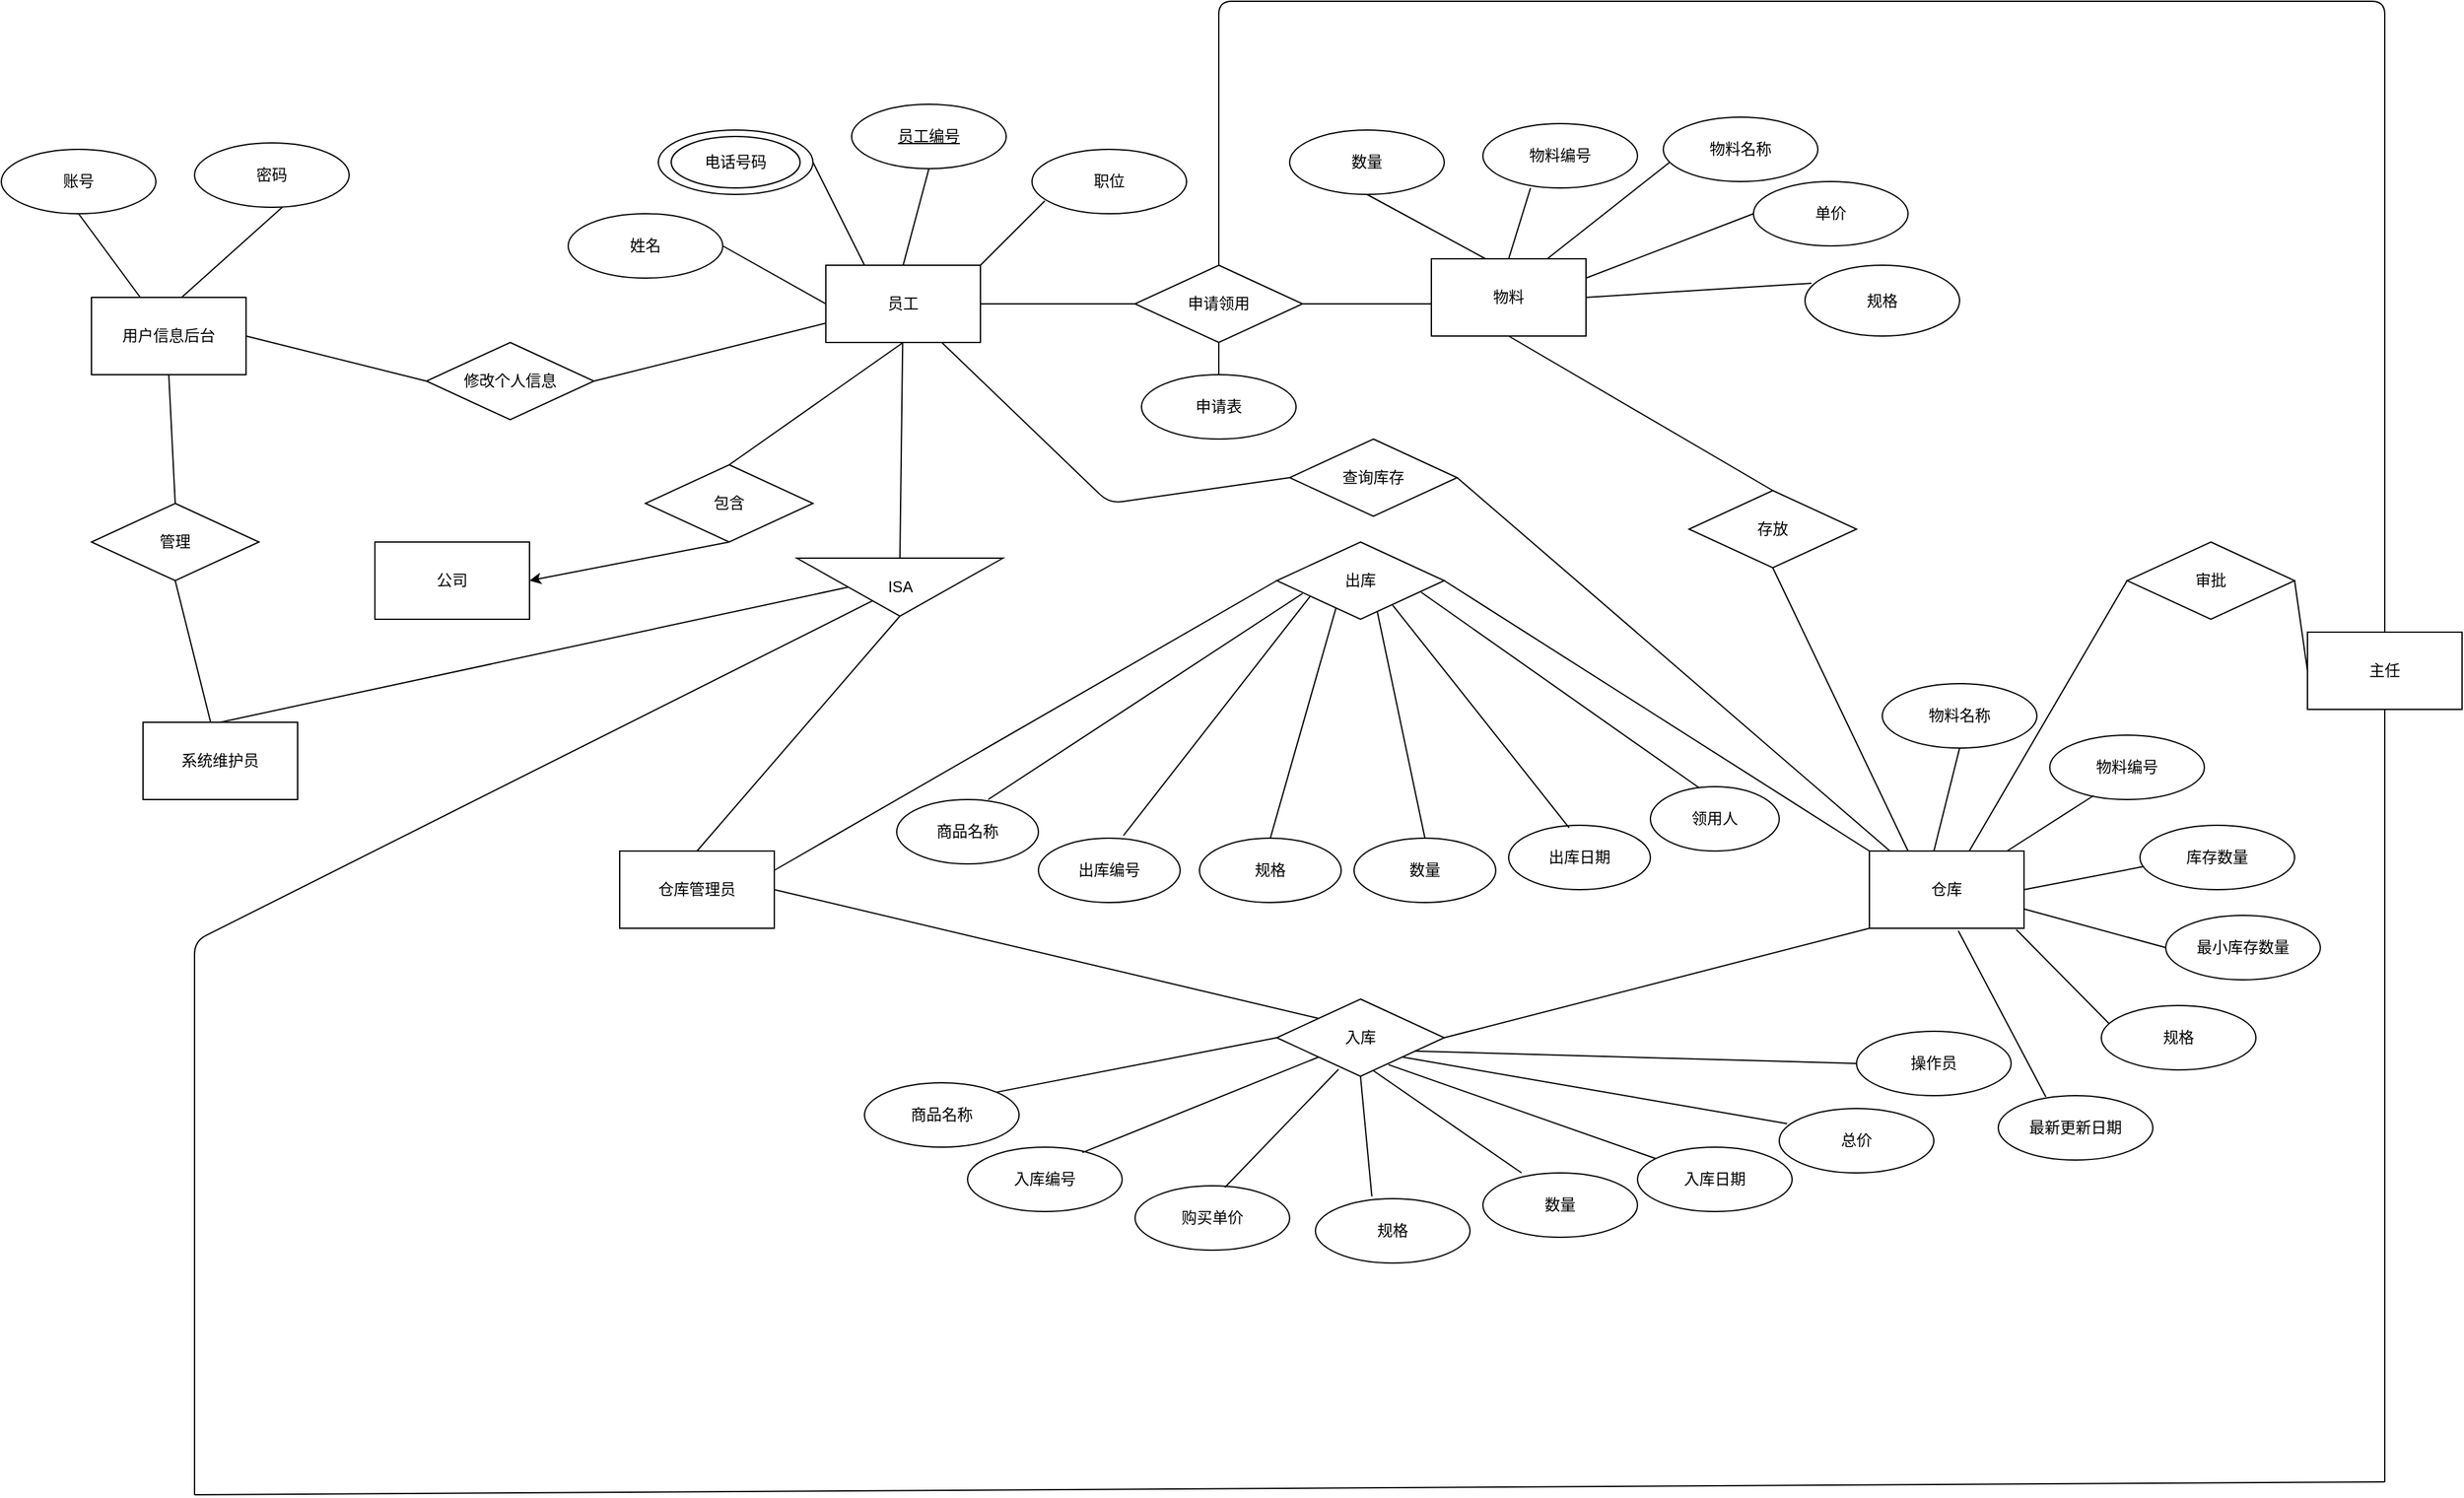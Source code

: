 <mxfile version="14.4.8" type="github"><diagram id="7QiJYxN_wW3tpjpvBsrL" name="Page-1"><mxGraphModel dx="2694" dy="752" grid="1" gridSize="10" guides="1" tooltips="1" connect="1" arrows="1" fold="1" page="0" pageScale="1" pageWidth="3300" pageHeight="4681" math="0" shadow="0"><root><mxCell id="0"/><mxCell id="1" parent="0"/><mxCell id="o8ijFrv-etMoGQlMxE8c-1" value="物料" style="rounded=0;whiteSpace=wrap;html=1;" parent="1" vertex="1"><mxGeometry x="-30" y="300" width="120" height="60" as="geometry"/></mxCell><mxCell id="FmjRnSezdj2sr65Cq_tM-1" value="" style="endArrow=none;html=1;exitX=0.5;exitY=0;exitDx=0;exitDy=0;entryX=0.308;entryY=1;entryDx=0;entryDy=0;entryPerimeter=0;" edge="1" parent="1" source="o8ijFrv-etMoGQlMxE8c-1" target="FmjRnSezdj2sr65Cq_tM-2"><mxGeometry width="50" height="50" relative="1" as="geometry"><mxPoint x="-20" y="280" as="sourcePoint"/><mxPoint x="160" y="290" as="targetPoint"/></mxGeometry></mxCell><mxCell id="FmjRnSezdj2sr65Cq_tM-2" value="物料编号" style="ellipse;whiteSpace=wrap;html=1;" vertex="1" parent="1"><mxGeometry x="10" y="195" width="120" height="50" as="geometry"/></mxCell><mxCell id="FmjRnSezdj2sr65Cq_tM-3" value="" style="endArrow=none;html=1;exitX=0.75;exitY=0;exitDx=0;exitDy=0;entryX=0.042;entryY=0.7;entryDx=0;entryDy=0;entryPerimeter=0;" edge="1" parent="1" source="o8ijFrv-etMoGQlMxE8c-1" target="FmjRnSezdj2sr65Cq_tM-4"><mxGeometry width="50" height="50" relative="1" as="geometry"><mxPoint x="120" y="420" as="sourcePoint"/><mxPoint x="150" y="360" as="targetPoint"/></mxGeometry></mxCell><mxCell id="FmjRnSezdj2sr65Cq_tM-4" value="物料名称" style="ellipse;whiteSpace=wrap;html=1;" vertex="1" parent="1"><mxGeometry x="150" y="190" width="120" height="50" as="geometry"/></mxCell><mxCell id="FmjRnSezdj2sr65Cq_tM-6" value="单价" style="ellipse;whiteSpace=wrap;html=1;" vertex="1" parent="1"><mxGeometry x="220" y="240" width="120" height="50" as="geometry"/></mxCell><mxCell id="FmjRnSezdj2sr65Cq_tM-7" value="" style="endArrow=none;html=1;exitX=1;exitY=0.25;exitDx=0;exitDy=0;entryX=0;entryY=0.5;entryDx=0;entryDy=0;" edge="1" parent="1" source="o8ijFrv-etMoGQlMxE8c-1" target="FmjRnSezdj2sr65Cq_tM-6"><mxGeometry width="50" height="50" relative="1" as="geometry"><mxPoint x="80" y="450" as="sourcePoint"/><mxPoint x="140" y="440" as="targetPoint"/></mxGeometry></mxCell><mxCell id="FmjRnSezdj2sr65Cq_tM-8" value="规格" style="ellipse;whiteSpace=wrap;html=1;" vertex="1" parent="1"><mxGeometry x="260" y="305" width="120" height="55" as="geometry"/></mxCell><mxCell id="FmjRnSezdj2sr65Cq_tM-9" value="" style="endArrow=none;html=1;exitX=1;exitY=0.5;exitDx=0;exitDy=0;entryX=0.042;entryY=0.255;entryDx=0;entryDy=0;entryPerimeter=0;" edge="1" parent="1" source="o8ijFrv-etMoGQlMxE8c-1" target="FmjRnSezdj2sr65Cq_tM-8"><mxGeometry width="50" height="50" relative="1" as="geometry"><mxPoint y="520" as="sourcePoint"/><mxPoint x="140" y="510" as="targetPoint"/></mxGeometry></mxCell><mxCell id="FmjRnSezdj2sr65Cq_tM-10" value="数量" style="ellipse;whiteSpace=wrap;html=1;" vertex="1" parent="1"><mxGeometry x="-140" y="200" width="120" height="50" as="geometry"/></mxCell><mxCell id="FmjRnSezdj2sr65Cq_tM-11" value="" style="endArrow=none;html=1;exitX=0.35;exitY=0;exitDx=0;exitDy=0;exitPerimeter=0;" edge="1" parent="1" source="o8ijFrv-etMoGQlMxE8c-1"><mxGeometry width="50" height="50" relative="1" as="geometry"><mxPoint x="70" y="290" as="sourcePoint"/><mxPoint x="-80" y="250" as="targetPoint"/></mxGeometry></mxCell><mxCell id="FmjRnSezdj2sr65Cq_tM-12" value="员工" style="rounded=0;whiteSpace=wrap;html=1;" vertex="1" parent="1"><mxGeometry x="-500" y="305" width="120" height="60" as="geometry"/></mxCell><mxCell id="FmjRnSezdj2sr65Cq_tM-13" value="申请领用" style="rhombus;whiteSpace=wrap;html=1;" vertex="1" parent="1"><mxGeometry x="-260" y="305" width="130" height="60" as="geometry"/></mxCell><mxCell id="FmjRnSezdj2sr65Cq_tM-14" value="" style="endArrow=none;html=1;entryX=0;entryY=0.5;entryDx=0;entryDy=0;" edge="1" parent="1" target="FmjRnSezdj2sr65Cq_tM-13"><mxGeometry width="50" height="50" relative="1" as="geometry"><mxPoint x="-380" y="335" as="sourcePoint"/><mxPoint x="-320" y="365" as="targetPoint"/></mxGeometry></mxCell><mxCell id="FmjRnSezdj2sr65Cq_tM-16" value="" style="ellipse;whiteSpace=wrap;html=1;" vertex="1" parent="1"><mxGeometry x="-630" y="200" width="120" height="50" as="geometry"/></mxCell><mxCell id="FmjRnSezdj2sr65Cq_tM-19" value="姓名" style="ellipse;whiteSpace=wrap;html=1;" vertex="1" parent="1"><mxGeometry x="-700" y="265" width="120" height="50" as="geometry"/></mxCell><mxCell id="FmjRnSezdj2sr65Cq_tM-20" value="职位" style="ellipse;whiteSpace=wrap;html=1;" vertex="1" parent="1"><mxGeometry x="-340" y="215" width="120" height="50" as="geometry"/></mxCell><mxCell id="FmjRnSezdj2sr65Cq_tM-21" value="&lt;u&gt;员工编号&lt;/u&gt;" style="ellipse;whiteSpace=wrap;html=1;" vertex="1" parent="1"><mxGeometry x="-480" y="180" width="120" height="50" as="geometry"/></mxCell><mxCell id="FmjRnSezdj2sr65Cq_tM-23" value="电话号码" style="ellipse;whiteSpace=wrap;html=1;" vertex="1" parent="1"><mxGeometry x="-620" y="205" width="100" height="40" as="geometry"/></mxCell><mxCell id="FmjRnSezdj2sr65Cq_tM-24" value="" style="endArrow=none;html=1;entryX=0.5;entryY=1;entryDx=0;entryDy=0;exitX=0.5;exitY=0;exitDx=0;exitDy=0;" edge="1" parent="1" source="FmjRnSezdj2sr65Cq_tM-12" target="FmjRnSezdj2sr65Cq_tM-21"><mxGeometry width="50" height="50" relative="1" as="geometry"><mxPoint x="-500" y="315" as="sourcePoint"/><mxPoint x="-450" y="265" as="targetPoint"/></mxGeometry></mxCell><mxCell id="FmjRnSezdj2sr65Cq_tM-26" value="" style="endArrow=none;html=1;entryX=1;entryY=0.5;entryDx=0;entryDy=0;exitX=0.25;exitY=0;exitDx=0;exitDy=0;" edge="1" parent="1" source="FmjRnSezdj2sr65Cq_tM-12" target="FmjRnSezdj2sr65Cq_tM-16"><mxGeometry width="50" height="50" relative="1" as="geometry"><mxPoint x="-470" y="300" as="sourcePoint"/><mxPoint x="-440" y="445" as="targetPoint"/></mxGeometry></mxCell><mxCell id="FmjRnSezdj2sr65Cq_tM-28" value="" style="endArrow=none;html=1;entryX=1;entryY=0.5;entryDx=0;entryDy=0;exitX=0;exitY=0.5;exitDx=0;exitDy=0;" edge="1" parent="1" source="FmjRnSezdj2sr65Cq_tM-12" target="FmjRnSezdj2sr65Cq_tM-19"><mxGeometry width="50" height="50" relative="1" as="geometry"><mxPoint x="-580" y="535" as="sourcePoint"/><mxPoint x="-530" y="485" as="targetPoint"/></mxGeometry></mxCell><mxCell id="FmjRnSezdj2sr65Cq_tM-29" value="" style="endArrow=none;html=1;" edge="1" parent="1"><mxGeometry width="50" height="50" relative="1" as="geometry"><mxPoint x="-380" y="305" as="sourcePoint"/><mxPoint x="-330" y="255" as="targetPoint"/></mxGeometry></mxCell><mxCell id="FmjRnSezdj2sr65Cq_tM-30" value="" style="endArrow=none;html=1;exitX=1;exitY=0.5;exitDx=0;exitDy=0;" edge="1" parent="1" source="FmjRnSezdj2sr65Cq_tM-13"><mxGeometry width="50" height="50" relative="1" as="geometry"><mxPoint x="-150" y="335" as="sourcePoint"/><mxPoint x="-30" y="335" as="targetPoint"/></mxGeometry></mxCell><mxCell id="FmjRnSezdj2sr65Cq_tM-32" value="仓库" style="rounded=0;whiteSpace=wrap;html=1;" vertex="1" parent="1"><mxGeometry x="310" y="760" width="120" height="60" as="geometry"/></mxCell><mxCell id="FmjRnSezdj2sr65Cq_tM-33" value="入库" style="rhombus;whiteSpace=wrap;html=1;" vertex="1" parent="1"><mxGeometry x="-150" y="875" width="130" height="60" as="geometry"/></mxCell><mxCell id="FmjRnSezdj2sr65Cq_tM-34" value="出库" style="rhombus;whiteSpace=wrap;html=1;" vertex="1" parent="1"><mxGeometry x="-150" y="520" width="130" height="60" as="geometry"/></mxCell><mxCell id="FmjRnSezdj2sr65Cq_tM-35" value="物料编号" style="ellipse;whiteSpace=wrap;html=1;" vertex="1" parent="1"><mxGeometry x="450" y="670" width="120" height="50" as="geometry"/></mxCell><mxCell id="FmjRnSezdj2sr65Cq_tM-36" value="库存数量" style="ellipse;whiteSpace=wrap;html=1;" vertex="1" parent="1"><mxGeometry x="520" y="740" width="120" height="50" as="geometry"/></mxCell><mxCell id="FmjRnSezdj2sr65Cq_tM-37" value="规格" style="ellipse;whiteSpace=wrap;html=1;" vertex="1" parent="1"><mxGeometry x="490" y="880" width="120" height="50" as="geometry"/></mxCell><mxCell id="FmjRnSezdj2sr65Cq_tM-39" value="最新更新日期" style="ellipse;whiteSpace=wrap;html=1;" vertex="1" parent="1"><mxGeometry x="410" y="950" width="120" height="50" as="geometry"/></mxCell><mxCell id="FmjRnSezdj2sr65Cq_tM-40" value="物料名称" style="ellipse;whiteSpace=wrap;html=1;" vertex="1" parent="1"><mxGeometry x="320" y="630" width="120" height="50" as="geometry"/></mxCell><mxCell id="FmjRnSezdj2sr65Cq_tM-41" value="最小库存数量" style="ellipse;whiteSpace=wrap;html=1;" vertex="1" parent="1"><mxGeometry x="540" y="810" width="120" height="50" as="geometry"/></mxCell><mxCell id="FmjRnSezdj2sr65Cq_tM-42" value="" style="endArrow=none;html=1;entryX=0.5;entryY=1;entryDx=0;entryDy=0;exitX=0.417;exitY=0;exitDx=0;exitDy=0;exitPerimeter=0;" edge="1" parent="1" source="FmjRnSezdj2sr65Cq_tM-32" target="FmjRnSezdj2sr65Cq_tM-40"><mxGeometry width="50" height="50" relative="1" as="geometry"><mxPoint x="350" y="750" as="sourcePoint"/><mxPoint x="400" y="700" as="targetPoint"/></mxGeometry></mxCell><mxCell id="FmjRnSezdj2sr65Cq_tM-43" value="" style="endArrow=none;html=1;entryX=0.283;entryY=0.94;entryDx=0;entryDy=0;entryPerimeter=0;" edge="1" parent="1" source="FmjRnSezdj2sr65Cq_tM-32" target="FmjRnSezdj2sr65Cq_tM-35"><mxGeometry width="50" height="50" relative="1" as="geometry"><mxPoint x="440" y="780" as="sourcePoint"/><mxPoint x="483" y="710" as="targetPoint"/></mxGeometry></mxCell><mxCell id="FmjRnSezdj2sr65Cq_tM-44" value="" style="endArrow=none;html=1;entryX=0.025;entryY=0.64;entryDx=0;entryDy=0;entryPerimeter=0;exitX=1;exitY=0.5;exitDx=0;exitDy=0;" edge="1" parent="1" source="FmjRnSezdj2sr65Cq_tM-32" target="FmjRnSezdj2sr65Cq_tM-36"><mxGeometry width="50" height="50" relative="1" as="geometry"><mxPoint x="470" y="830" as="sourcePoint"/><mxPoint x="520" y="780" as="targetPoint"/></mxGeometry></mxCell><mxCell id="FmjRnSezdj2sr65Cq_tM-45" value="" style="endArrow=none;html=1;entryX=0;entryY=0.5;entryDx=0;entryDy=0;exitX=1;exitY=0.75;exitDx=0;exitDy=0;" edge="1" parent="1" source="FmjRnSezdj2sr65Cq_tM-32" target="FmjRnSezdj2sr65Cq_tM-41"><mxGeometry width="50" height="50" relative="1" as="geometry"><mxPoint x="500" y="860" as="sourcePoint"/><mxPoint x="550" y="810" as="targetPoint"/></mxGeometry></mxCell><mxCell id="FmjRnSezdj2sr65Cq_tM-46" value="" style="endArrow=none;html=1;entryX=0.05;entryY=0.28;entryDx=0;entryDy=0;entryPerimeter=0;exitX=0.95;exitY=1.017;exitDx=0;exitDy=0;exitPerimeter=0;" edge="1" parent="1" source="FmjRnSezdj2sr65Cq_tM-32" target="FmjRnSezdj2sr65Cq_tM-37"><mxGeometry width="50" height="50" relative="1" as="geometry"><mxPoint x="400" y="920" as="sourcePoint"/><mxPoint x="450" y="870" as="targetPoint"/></mxGeometry></mxCell><mxCell id="FmjRnSezdj2sr65Cq_tM-47" value="" style="endArrow=none;html=1;entryX=0.308;entryY=0.02;entryDx=0;entryDy=0;entryPerimeter=0;exitX=0.575;exitY=1.033;exitDx=0;exitDy=0;exitPerimeter=0;" edge="1" parent="1" source="FmjRnSezdj2sr65Cq_tM-32" target="FmjRnSezdj2sr65Cq_tM-39"><mxGeometry width="50" height="50" relative="1" as="geometry"><mxPoint x="390" y="950" as="sourcePoint"/><mxPoint x="440" y="900" as="targetPoint"/></mxGeometry></mxCell><mxCell id="FmjRnSezdj2sr65Cq_tM-48" value="" style="endArrow=none;html=1;entryX=0;entryY=1;entryDx=0;entryDy=0;exitX=1;exitY=0.5;exitDx=0;exitDy=0;" edge="1" parent="1" source="FmjRnSezdj2sr65Cq_tM-33" target="FmjRnSezdj2sr65Cq_tM-32"><mxGeometry width="50" height="50" relative="1" as="geometry"><mxPoint x="240" y="900" as="sourcePoint"/><mxPoint x="290" y="850" as="targetPoint"/></mxGeometry></mxCell><mxCell id="FmjRnSezdj2sr65Cq_tM-49" value="" style="endArrow=none;html=1;entryX=0;entryY=0;entryDx=0;entryDy=0;exitX=1;exitY=0.5;exitDx=0;exitDy=0;" edge="1" parent="1" source="FmjRnSezdj2sr65Cq_tM-34" target="FmjRnSezdj2sr65Cq_tM-32"><mxGeometry width="50" height="50" relative="1" as="geometry"><mxPoint x="230" y="810" as="sourcePoint"/><mxPoint x="280" y="760" as="targetPoint"/></mxGeometry></mxCell><mxCell id="FmjRnSezdj2sr65Cq_tM-50" value="商品名称" style="ellipse;whiteSpace=wrap;html=1;" vertex="1" parent="1"><mxGeometry x="-470" y="940" width="120" height="50" as="geometry"/></mxCell><mxCell id="FmjRnSezdj2sr65Cq_tM-51" value="规格" style="ellipse;whiteSpace=wrap;html=1;" vertex="1" parent="1"><mxGeometry x="-120" y="1030" width="120" height="50" as="geometry"/></mxCell><mxCell id="FmjRnSezdj2sr65Cq_tM-52" value="总价" style="ellipse;whiteSpace=wrap;html=1;" vertex="1" parent="1"><mxGeometry x="240" y="960" width="120" height="50" as="geometry"/></mxCell><mxCell id="FmjRnSezdj2sr65Cq_tM-53" value="数量" style="ellipse;whiteSpace=wrap;html=1;" vertex="1" parent="1"><mxGeometry x="10" y="1010" width="120" height="50" as="geometry"/></mxCell><mxCell id="FmjRnSezdj2sr65Cq_tM-54" value="操作员" style="ellipse;whiteSpace=wrap;html=1;" vertex="1" parent="1"><mxGeometry x="300" y="900" width="120" height="50" as="geometry"/></mxCell><mxCell id="FmjRnSezdj2sr65Cq_tM-56" value="入库编号" style="ellipse;whiteSpace=wrap;html=1;" vertex="1" parent="1"><mxGeometry x="-390" y="990" width="120" height="50" as="geometry"/></mxCell><mxCell id="FmjRnSezdj2sr65Cq_tM-57" value="购买单价" style="ellipse;whiteSpace=wrap;html=1;" vertex="1" parent="1"><mxGeometry x="-260" y="1020" width="120" height="50" as="geometry"/></mxCell><mxCell id="FmjRnSezdj2sr65Cq_tM-58" value="入库日期" style="ellipse;whiteSpace=wrap;html=1;" vertex="1" parent="1"><mxGeometry x="130" y="990" width="120" height="50" as="geometry"/></mxCell><mxCell id="FmjRnSezdj2sr65Cq_tM-59" value="" style="endArrow=none;html=1;entryX=0;entryY=0.5;entryDx=0;entryDy=0;exitX=1;exitY=0;exitDx=0;exitDy=0;" edge="1" parent="1" source="FmjRnSezdj2sr65Cq_tM-50" target="FmjRnSezdj2sr65Cq_tM-33"><mxGeometry width="50" height="50" relative="1" as="geometry"><mxPoint x="-300" y="930" as="sourcePoint"/><mxPoint x="-250" y="880" as="targetPoint"/></mxGeometry></mxCell><mxCell id="FmjRnSezdj2sr65Cq_tM-60" value="" style="endArrow=none;html=1;entryX=0;entryY=1;entryDx=0;entryDy=0;exitX=0.743;exitY=0.084;exitDx=0;exitDy=0;exitPerimeter=0;" edge="1" parent="1" source="FmjRnSezdj2sr65Cq_tM-56" target="FmjRnSezdj2sr65Cq_tM-33"><mxGeometry width="50" height="50" relative="1" as="geometry"><mxPoint x="-150" y="1010" as="sourcePoint"/><mxPoint x="-100" y="960" as="targetPoint"/></mxGeometry></mxCell><mxCell id="FmjRnSezdj2sr65Cq_tM-61" value="" style="endArrow=none;html=1;entryX=0.369;entryY=0.908;entryDx=0;entryDy=0;entryPerimeter=0;exitX=0.581;exitY=0.025;exitDx=0;exitDy=0;exitPerimeter=0;" edge="1" parent="1" source="FmjRnSezdj2sr65Cq_tM-57" target="FmjRnSezdj2sr65Cq_tM-33"><mxGeometry width="50" height="50" relative="1" as="geometry"><mxPoint x="-150" y="1030" as="sourcePoint"/><mxPoint x="-100" y="980" as="targetPoint"/></mxGeometry></mxCell><mxCell id="FmjRnSezdj2sr65Cq_tM-62" value="" style="endArrow=none;html=1;entryX=0.5;entryY=1;entryDx=0;entryDy=0;exitX=0.365;exitY=-0.034;exitDx=0;exitDy=0;exitPerimeter=0;" edge="1" parent="1" source="FmjRnSezdj2sr65Cq_tM-51" target="FmjRnSezdj2sr65Cq_tM-33"><mxGeometry width="50" height="50" relative="1" as="geometry"><mxPoint x="-120" y="1020" as="sourcePoint"/><mxPoint x="-70" y="970" as="targetPoint"/></mxGeometry></mxCell><mxCell id="FmjRnSezdj2sr65Cq_tM-63" value="" style="endArrow=none;html=1;entryX=0.577;entryY=0.927;entryDx=0;entryDy=0;exitX=0.25;exitY=0;exitDx=0;exitDy=0;exitPerimeter=0;entryPerimeter=0;" edge="1" parent="1" source="FmjRnSezdj2sr65Cq_tM-53" target="FmjRnSezdj2sr65Cq_tM-33"><mxGeometry width="50" height="50" relative="1" as="geometry"><mxPoint y="1000" as="sourcePoint"/><mxPoint x="50" y="950" as="targetPoint"/></mxGeometry></mxCell><mxCell id="FmjRnSezdj2sr65Cq_tM-64" value="" style="endArrow=none;html=1;entryX=0.667;entryY=0.849;entryDx=0;entryDy=0;entryPerimeter=0;" edge="1" parent="1" source="FmjRnSezdj2sr65Cq_tM-58" target="FmjRnSezdj2sr65Cq_tM-33"><mxGeometry width="50" height="50" relative="1" as="geometry"><mxPoint x="60" y="1010" as="sourcePoint"/><mxPoint x="110" y="960" as="targetPoint"/></mxGeometry></mxCell><mxCell id="FmjRnSezdj2sr65Cq_tM-65" value="" style="endArrow=none;html=1;entryX=1;entryY=1;entryDx=0;entryDy=0;exitX=0.051;exitY=0.236;exitDx=0;exitDy=0;exitPerimeter=0;" edge="1" parent="1" source="FmjRnSezdj2sr65Cq_tM-52" target="FmjRnSezdj2sr65Cq_tM-33"><mxGeometry width="50" height="50" relative="1" as="geometry"><mxPoint x="120" y="970" as="sourcePoint"/><mxPoint x="170" y="920" as="targetPoint"/></mxGeometry></mxCell><mxCell id="FmjRnSezdj2sr65Cq_tM-66" value="" style="endArrow=none;html=1;entryX=0;entryY=0.5;entryDx=0;entryDy=0;exitX=0.821;exitY=0.673;exitDx=0;exitDy=0;exitPerimeter=0;" edge="1" parent="1" source="FmjRnSezdj2sr65Cq_tM-33" target="FmjRnSezdj2sr65Cq_tM-54"><mxGeometry width="50" height="50" relative="1" as="geometry"><mxPoint x="140" y="950" as="sourcePoint"/><mxPoint x="190" y="900" as="targetPoint"/></mxGeometry></mxCell><mxCell id="FmjRnSezdj2sr65Cq_tM-67" value="仓库管理员" style="rounded=0;whiteSpace=wrap;html=1;" vertex="1" parent="1"><mxGeometry x="-660" y="760" width="120" height="60" as="geometry"/></mxCell><mxCell id="FmjRnSezdj2sr65Cq_tM-69" value="" style="endArrow=none;html=1;entryX=0;entryY=0;entryDx=0;entryDy=0;exitX=1;exitY=0.5;exitDx=0;exitDy=0;" edge="1" parent="1" source="FmjRnSezdj2sr65Cq_tM-67" target="FmjRnSezdj2sr65Cq_tM-33"><mxGeometry width="50" height="50" relative="1" as="geometry"><mxPoint x="-460" y="920" as="sourcePoint"/><mxPoint x="-410" y="870" as="targetPoint"/></mxGeometry></mxCell><mxCell id="FmjRnSezdj2sr65Cq_tM-70" value="" style="endArrow=none;html=1;entryX=0;entryY=0.5;entryDx=0;entryDy=0;exitX=1;exitY=0.25;exitDx=0;exitDy=0;" edge="1" parent="1" source="FmjRnSezdj2sr65Cq_tM-67" target="FmjRnSezdj2sr65Cq_tM-34"><mxGeometry width="50" height="50" relative="1" as="geometry"><mxPoint x="-380" y="760" as="sourcePoint"/><mxPoint x="-330" y="710" as="targetPoint"/></mxGeometry></mxCell><mxCell id="FmjRnSezdj2sr65Cq_tM-71" value="申请表" style="ellipse;whiteSpace=wrap;html=1;" vertex="1" parent="1"><mxGeometry x="-255" y="390" width="120" height="50" as="geometry"/></mxCell><mxCell id="FmjRnSezdj2sr65Cq_tM-72" value="" style="endArrow=none;html=1;entryX=0.5;entryY=1;entryDx=0;entryDy=0;exitX=0.5;exitY=0;exitDx=0;exitDy=0;" edge="1" parent="1" source="FmjRnSezdj2sr65Cq_tM-71" target="FmjRnSezdj2sr65Cq_tM-13"><mxGeometry width="50" height="50" relative="1" as="geometry"><mxPoint x="-560" y="510" as="sourcePoint"/><mxPoint x="-510" y="460" as="targetPoint"/></mxGeometry></mxCell><mxCell id="FmjRnSezdj2sr65Cq_tM-74" value="商品名称" style="ellipse;whiteSpace=wrap;html=1;" vertex="1" parent="1"><mxGeometry x="-445" y="720" width="110" height="50" as="geometry"/></mxCell><mxCell id="FmjRnSezdj2sr65Cq_tM-75" value="规格" style="ellipse;whiteSpace=wrap;html=1;" vertex="1" parent="1"><mxGeometry x="-210" y="750" width="110" height="50" as="geometry"/></mxCell><mxCell id="FmjRnSezdj2sr65Cq_tM-77" value="数量" style="ellipse;whiteSpace=wrap;html=1;" vertex="1" parent="1"><mxGeometry x="-90" y="750" width="110" height="50" as="geometry"/></mxCell><mxCell id="FmjRnSezdj2sr65Cq_tM-78" value="领用人" style="ellipse;whiteSpace=wrap;html=1;" vertex="1" parent="1"><mxGeometry x="140" y="710" width="100" height="50" as="geometry"/></mxCell><mxCell id="FmjRnSezdj2sr65Cq_tM-79" value="出库编号" style="ellipse;whiteSpace=wrap;html=1;" vertex="1" parent="1"><mxGeometry x="-335" y="750" width="110" height="50" as="geometry"/></mxCell><mxCell id="FmjRnSezdj2sr65Cq_tM-80" value="出库日期" style="ellipse;whiteSpace=wrap;html=1;" vertex="1" parent="1"><mxGeometry x="30" y="740" width="110" height="50" as="geometry"/></mxCell><mxCell id="FmjRnSezdj2sr65Cq_tM-81" value="" style="endArrow=none;html=1;" edge="1" parent="1"><mxGeometry width="50" height="50" relative="1" as="geometry"><mxPoint x="-374" y="720" as="sourcePoint"/><mxPoint x="-130" y="560" as="targetPoint"/></mxGeometry></mxCell><mxCell id="FmjRnSezdj2sr65Cq_tM-83" value="" style="endArrow=none;html=1;entryX=0.2;entryY=0.7;entryDx=0;entryDy=0;entryPerimeter=0;" edge="1" parent="1" target="FmjRnSezdj2sr65Cq_tM-34"><mxGeometry width="50" height="50" relative="1" as="geometry"><mxPoint x="-269" y="748" as="sourcePoint"/><mxPoint x="-160" y="660" as="targetPoint"/></mxGeometry></mxCell><mxCell id="FmjRnSezdj2sr65Cq_tM-84" value="" style="endArrow=none;html=1;entryX=0.354;entryY=0.85;entryDx=0;entryDy=0;entryPerimeter=0;exitX=0.5;exitY=0;exitDx=0;exitDy=0;" edge="1" parent="1" source="FmjRnSezdj2sr65Cq_tM-75" target="FmjRnSezdj2sr65Cq_tM-34"><mxGeometry width="50" height="50" relative="1" as="geometry"><mxPoint x="-150" y="720" as="sourcePoint"/><mxPoint x="-100" y="670" as="targetPoint"/></mxGeometry></mxCell><mxCell id="FmjRnSezdj2sr65Cq_tM-85" value="" style="endArrow=none;html=1;entryX=0.6;entryY=0.9;entryDx=0;entryDy=0;entryPerimeter=0;exitX=0.5;exitY=0;exitDx=0;exitDy=0;" edge="1" parent="1" source="FmjRnSezdj2sr65Cq_tM-77" target="FmjRnSezdj2sr65Cq_tM-34"><mxGeometry width="50" height="50" relative="1" as="geometry"><mxPoint x="-80" y="680" as="sourcePoint"/><mxPoint x="-30" y="630" as="targetPoint"/></mxGeometry></mxCell><mxCell id="FmjRnSezdj2sr65Cq_tM-86" value="" style="endArrow=none;html=1;entryX=0.692;entryY=0.817;entryDx=0;entryDy=0;entryPerimeter=0;exitX=0.427;exitY=0.04;exitDx=0;exitDy=0;exitPerimeter=0;" edge="1" parent="1" source="FmjRnSezdj2sr65Cq_tM-80" target="FmjRnSezdj2sr65Cq_tM-34"><mxGeometry width="50" height="50" relative="1" as="geometry"><mxPoint x="85" y="738" as="sourcePoint"/><mxPoint x="40" y="640" as="targetPoint"/></mxGeometry></mxCell><mxCell id="FmjRnSezdj2sr65Cq_tM-87" value="" style="endArrow=none;html=1;entryX=0.862;entryY=0.65;entryDx=0;entryDy=0;entryPerimeter=0;exitX=0.38;exitY=0.02;exitDx=0;exitDy=0;exitPerimeter=0;" edge="1" parent="1" source="FmjRnSezdj2sr65Cq_tM-78" target="FmjRnSezdj2sr65Cq_tM-34"><mxGeometry width="50" height="50" relative="1" as="geometry"><mxPoint x="190" y="708" as="sourcePoint"/><mxPoint x="140" y="670" as="targetPoint"/></mxGeometry></mxCell><mxCell id="FmjRnSezdj2sr65Cq_tM-88" value="主任" style="rounded=0;whiteSpace=wrap;html=1;" vertex="1" parent="1"><mxGeometry x="650" y="590" width="120" height="60" as="geometry"/></mxCell><mxCell id="FmjRnSezdj2sr65Cq_tM-89" value="存放" style="rhombus;whiteSpace=wrap;html=1;" vertex="1" parent="1"><mxGeometry x="170" y="480" width="130" height="60" as="geometry"/></mxCell><mxCell id="FmjRnSezdj2sr65Cq_tM-90" value="" style="endArrow=none;html=1;entryX=0.5;entryY=1;entryDx=0;entryDy=0;exitX=0.5;exitY=0;exitDx=0;exitDy=0;" edge="1" parent="1" source="FmjRnSezdj2sr65Cq_tM-89" target="o8ijFrv-etMoGQlMxE8c-1"><mxGeometry width="50" height="50" relative="1" as="geometry"><mxPoint x="50" y="480" as="sourcePoint"/><mxPoint x="100" y="430" as="targetPoint"/></mxGeometry></mxCell><mxCell id="FmjRnSezdj2sr65Cq_tM-91" value="" style="endArrow=none;html=1;entryX=0.5;entryY=1;entryDx=0;entryDy=0;exitX=0.25;exitY=0;exitDx=0;exitDy=0;" edge="1" parent="1" source="FmjRnSezdj2sr65Cq_tM-32" target="FmjRnSezdj2sr65Cq_tM-89"><mxGeometry width="50" height="50" relative="1" as="geometry"><mxPoint x="270" y="650" as="sourcePoint"/><mxPoint x="320" y="600" as="targetPoint"/></mxGeometry></mxCell><mxCell id="FmjRnSezdj2sr65Cq_tM-92" value="公司" style="rounded=0;whiteSpace=wrap;html=1;" vertex="1" parent="1"><mxGeometry x="-850" y="520" width="120" height="60" as="geometry"/></mxCell><mxCell id="FmjRnSezdj2sr65Cq_tM-94" value="包含" style="rhombus;whiteSpace=wrap;html=1;" vertex="1" parent="1"><mxGeometry x="-640" y="460" width="130" height="60" as="geometry"/></mxCell><mxCell id="FmjRnSezdj2sr65Cq_tM-96" value="" style="endArrow=none;html=1;entryX=0.5;entryY=1;entryDx=0;entryDy=0;exitX=0.5;exitY=0;exitDx=0;exitDy=0;" edge="1" parent="1" source="FmjRnSezdj2sr65Cq_tM-94" target="FmjRnSezdj2sr65Cq_tM-12"><mxGeometry width="50" height="50" relative="1" as="geometry"><mxPoint x="-420" y="500" as="sourcePoint"/><mxPoint x="-370" y="450" as="targetPoint"/></mxGeometry></mxCell><mxCell id="FmjRnSezdj2sr65Cq_tM-101" value="" style="endArrow=classic;html=1;exitX=0.5;exitY=1;exitDx=0;exitDy=0;entryX=1;entryY=0.5;entryDx=0;entryDy=0;" edge="1" parent="1" source="FmjRnSezdj2sr65Cq_tM-94" target="FmjRnSezdj2sr65Cq_tM-92"><mxGeometry width="50" height="50" relative="1" as="geometry"><mxPoint x="-590" y="630" as="sourcePoint"/><mxPoint x="-540" y="580" as="targetPoint"/></mxGeometry></mxCell><mxCell id="FmjRnSezdj2sr65Cq_tM-103" value="系统维护员" style="rounded=0;whiteSpace=wrap;html=1;" vertex="1" parent="1"><mxGeometry x="-1030" y="660" width="120" height="60" as="geometry"/></mxCell><mxCell id="FmjRnSezdj2sr65Cq_tM-108" value="ISA" style="triangle;whiteSpace=wrap;html=1;rotation=90;horizontal=0;" vertex="1" parent="1"><mxGeometry x="-465" y="475" width="45" height="160" as="geometry"/></mxCell><mxCell id="FmjRnSezdj2sr65Cq_tM-109" value="" style="endArrow=none;html=1;entryX=0.5;entryY=1;entryDx=0;entryDy=0;exitX=0.5;exitY=0;exitDx=0;exitDy=0;" edge="1" parent="1" source="FmjRnSezdj2sr65Cq_tM-103" target="FmjRnSezdj2sr65Cq_tM-108"><mxGeometry width="50" height="50" relative="1" as="geometry"><mxPoint x="-790" y="750" as="sourcePoint"/><mxPoint x="-740" y="700" as="targetPoint"/></mxGeometry></mxCell><mxCell id="FmjRnSezdj2sr65Cq_tM-110" value="" style="endArrow=none;html=1;entryX=1;entryY=0.5;entryDx=0;entryDy=0;exitX=0.5;exitY=0;exitDx=0;exitDy=0;" edge="1" parent="1" source="FmjRnSezdj2sr65Cq_tM-67" target="FmjRnSezdj2sr65Cq_tM-108"><mxGeometry width="50" height="50" relative="1" as="geometry"><mxPoint x="-550" y="700" as="sourcePoint"/><mxPoint x="-500" y="650" as="targetPoint"/></mxGeometry></mxCell><mxCell id="FmjRnSezdj2sr65Cq_tM-111" value="" style="endArrow=none;html=1;exitX=0;exitY=0.5;exitDx=0;exitDy=0;" edge="1" parent="1" source="FmjRnSezdj2sr65Cq_tM-108" target="FmjRnSezdj2sr65Cq_tM-12"><mxGeometry width="50" height="50" relative="1" as="geometry"><mxPoint x="-440" y="500" as="sourcePoint"/><mxPoint x="-390" y="450" as="targetPoint"/></mxGeometry></mxCell><mxCell id="FmjRnSezdj2sr65Cq_tM-112" value="" style="endArrow=none;html=1;" edge="1" parent="1" target="FmjRnSezdj2sr65Cq_tM-108"><mxGeometry width="50" height="50" relative="1" as="geometry"><mxPoint x="-990" y="1260" as="sourcePoint"/><mxPoint x="-512" y="540" as="targetPoint"/><Array as="points"><mxPoint x="-990" y="830"/></Array></mxGeometry></mxCell><mxCell id="FmjRnSezdj2sr65Cq_tM-114" value="" style="endArrow=none;html=1;" edge="1" parent="1"><mxGeometry width="50" height="50" relative="1" as="geometry"><mxPoint x="-990" y="1260" as="sourcePoint"/><mxPoint x="710" y="1250" as="targetPoint"/></mxGeometry></mxCell><mxCell id="FmjRnSezdj2sr65Cq_tM-115" value="" style="endArrow=none;html=1;" edge="1" parent="1" target="FmjRnSezdj2sr65Cq_tM-88"><mxGeometry width="50" height="50" relative="1" as="geometry"><mxPoint x="710" y="1250" as="sourcePoint"/><mxPoint x="810" y="1090" as="targetPoint"/></mxGeometry></mxCell><mxCell id="FmjRnSezdj2sr65Cq_tM-117" value="查询库存" style="rhombus;whiteSpace=wrap;html=1;" vertex="1" parent="1"><mxGeometry x="-140" y="440" width="130" height="60" as="geometry"/></mxCell><mxCell id="FmjRnSezdj2sr65Cq_tM-118" value="" style="endArrow=none;html=1;entryX=0;entryY=0.5;entryDx=0;entryDy=0;exitX=0.75;exitY=1;exitDx=0;exitDy=0;" edge="1" parent="1" source="FmjRnSezdj2sr65Cq_tM-12" target="FmjRnSezdj2sr65Cq_tM-117"><mxGeometry width="50" height="50" relative="1" as="geometry"><mxPoint x="-290" y="540" as="sourcePoint"/><mxPoint x="-240" y="490" as="targetPoint"/><Array as="points"><mxPoint x="-280" y="490"/></Array></mxGeometry></mxCell><mxCell id="FmjRnSezdj2sr65Cq_tM-119" value="" style="endArrow=none;html=1;entryX=0.133;entryY=0;entryDx=0;entryDy=0;entryPerimeter=0;exitX=1;exitY=0.5;exitDx=0;exitDy=0;" edge="1" parent="1" source="FmjRnSezdj2sr65Cq_tM-117" target="FmjRnSezdj2sr65Cq_tM-32"><mxGeometry width="50" height="50" relative="1" as="geometry"><mxPoint x="40" y="550" as="sourcePoint"/><mxPoint x="90" y="500" as="targetPoint"/></mxGeometry></mxCell><mxCell id="FmjRnSezdj2sr65Cq_tM-120" value="账号" style="ellipse;whiteSpace=wrap;html=1;" vertex="1" parent="1"><mxGeometry x="-1140" y="215" width="120" height="50" as="geometry"/></mxCell><mxCell id="FmjRnSezdj2sr65Cq_tM-121" value="密码" style="ellipse;whiteSpace=wrap;html=1;" vertex="1" parent="1"><mxGeometry x="-990" y="210" width="120" height="50" as="geometry"/></mxCell><mxCell id="FmjRnSezdj2sr65Cq_tM-124" value="用户信息后台" style="rounded=0;whiteSpace=wrap;html=1;" vertex="1" parent="1"><mxGeometry x="-1070" y="330" width="120" height="60" as="geometry"/></mxCell><mxCell id="FmjRnSezdj2sr65Cq_tM-125" value="" style="endArrow=none;html=1;entryX=0.5;entryY=1;entryDx=0;entryDy=0;" edge="1" parent="1" source="FmjRnSezdj2sr65Cq_tM-124" target="FmjRnSezdj2sr65Cq_tM-120"><mxGeometry width="50" height="50" relative="1" as="geometry"><mxPoint x="-1100" y="340" as="sourcePoint"/><mxPoint x="-1050" y="290" as="targetPoint"/></mxGeometry></mxCell><mxCell id="FmjRnSezdj2sr65Cq_tM-126" value="" style="endArrow=none;html=1;entryX=0.567;entryY=1;entryDx=0;entryDy=0;entryPerimeter=0;" edge="1" parent="1" target="FmjRnSezdj2sr65Cq_tM-121"><mxGeometry width="50" height="50" relative="1" as="geometry"><mxPoint x="-1000" y="330" as="sourcePoint"/><mxPoint x="-850" y="300" as="targetPoint"/></mxGeometry></mxCell><mxCell id="FmjRnSezdj2sr65Cq_tM-127" value="管理" style="rhombus;whiteSpace=wrap;html=1;" vertex="1" parent="1"><mxGeometry x="-1070" y="490" width="130" height="60" as="geometry"/></mxCell><mxCell id="FmjRnSezdj2sr65Cq_tM-128" value="修改个人信息" style="rhombus;whiteSpace=wrap;html=1;" vertex="1" parent="1"><mxGeometry x="-810" y="365" width="130" height="60" as="geometry"/></mxCell><mxCell id="FmjRnSezdj2sr65Cq_tM-129" value="" style="endArrow=none;html=1;entryX=0.5;entryY=1;entryDx=0;entryDy=0;" edge="1" parent="1" source="FmjRnSezdj2sr65Cq_tM-103" target="FmjRnSezdj2sr65Cq_tM-127"><mxGeometry width="50" height="50" relative="1" as="geometry"><mxPoint x="-1010" y="650" as="sourcePoint"/><mxPoint x="-960" y="600" as="targetPoint"/></mxGeometry></mxCell><mxCell id="FmjRnSezdj2sr65Cq_tM-130" value="" style="endArrow=none;html=1;entryX=0.5;entryY=1;entryDx=0;entryDy=0;exitX=0.5;exitY=0;exitDx=0;exitDy=0;" edge="1" parent="1" source="FmjRnSezdj2sr65Cq_tM-127" target="FmjRnSezdj2sr65Cq_tM-124"><mxGeometry width="50" height="50" relative="1" as="geometry"><mxPoint x="-1040" y="510" as="sourcePoint"/><mxPoint x="-990" y="460" as="targetPoint"/></mxGeometry></mxCell><mxCell id="FmjRnSezdj2sr65Cq_tM-131" value="" style="endArrow=none;html=1;entryX=0;entryY=0.5;entryDx=0;entryDy=0;exitX=1;exitY=0.5;exitDx=0;exitDy=0;" edge="1" parent="1" source="FmjRnSezdj2sr65Cq_tM-124" target="FmjRnSezdj2sr65Cq_tM-128"><mxGeometry width="50" height="50" relative="1" as="geometry"><mxPoint x="-910" y="460" as="sourcePoint"/><mxPoint x="-860" y="410" as="targetPoint"/></mxGeometry></mxCell><mxCell id="FmjRnSezdj2sr65Cq_tM-132" value="" style="endArrow=none;html=1;entryX=0;entryY=0.75;entryDx=0;entryDy=0;exitX=1;exitY=0.5;exitDx=0;exitDy=0;" edge="1" parent="1" source="FmjRnSezdj2sr65Cq_tM-128" target="FmjRnSezdj2sr65Cq_tM-12"><mxGeometry width="50" height="50" relative="1" as="geometry"><mxPoint x="-670" y="400" as="sourcePoint"/><mxPoint x="-620" y="350" as="targetPoint"/></mxGeometry></mxCell><mxCell id="FmjRnSezdj2sr65Cq_tM-133" value="" style="endArrow=none;html=1;exitX=0.5;exitY=0;exitDx=0;exitDy=0;entryX=0.5;entryY=0;entryDx=0;entryDy=0;" edge="1" parent="1" source="FmjRnSezdj2sr65Cq_tM-13" target="FmjRnSezdj2sr65Cq_tM-88"><mxGeometry width="50" height="50" relative="1" as="geometry"><mxPoint x="-210" y="210" as="sourcePoint"/><mxPoint x="660" y="180" as="targetPoint"/><Array as="points"><mxPoint x="-195" y="100"/><mxPoint x="710" y="100"/></Array></mxGeometry></mxCell><mxCell id="FmjRnSezdj2sr65Cq_tM-134" value="审批" style="rhombus;whiteSpace=wrap;html=1;" vertex="1" parent="1"><mxGeometry x="510" y="520" width="130" height="60" as="geometry"/></mxCell><mxCell id="FmjRnSezdj2sr65Cq_tM-135" value="" style="endArrow=none;html=1;entryX=0;entryY=0.5;entryDx=0;entryDy=0;exitX=1;exitY=0.5;exitDx=0;exitDy=0;" edge="1" parent="1" source="FmjRnSezdj2sr65Cq_tM-134" target="FmjRnSezdj2sr65Cq_tM-88"><mxGeometry width="50" height="50" relative="1" as="geometry"><mxPoint x="570" y="530" as="sourcePoint"/><mxPoint x="620" y="480" as="targetPoint"/></mxGeometry></mxCell><mxCell id="FmjRnSezdj2sr65Cq_tM-136" value="" style="endArrow=none;html=1;entryX=0;entryY=0.5;entryDx=0;entryDy=0;" edge="1" parent="1" source="FmjRnSezdj2sr65Cq_tM-32" target="FmjRnSezdj2sr65Cq_tM-134"><mxGeometry width="50" height="50" relative="1" as="geometry"><mxPoint x="330" y="570" as="sourcePoint"/><mxPoint x="380" y="520" as="targetPoint"/></mxGeometry></mxCell></root></mxGraphModel></diagram></mxfile>